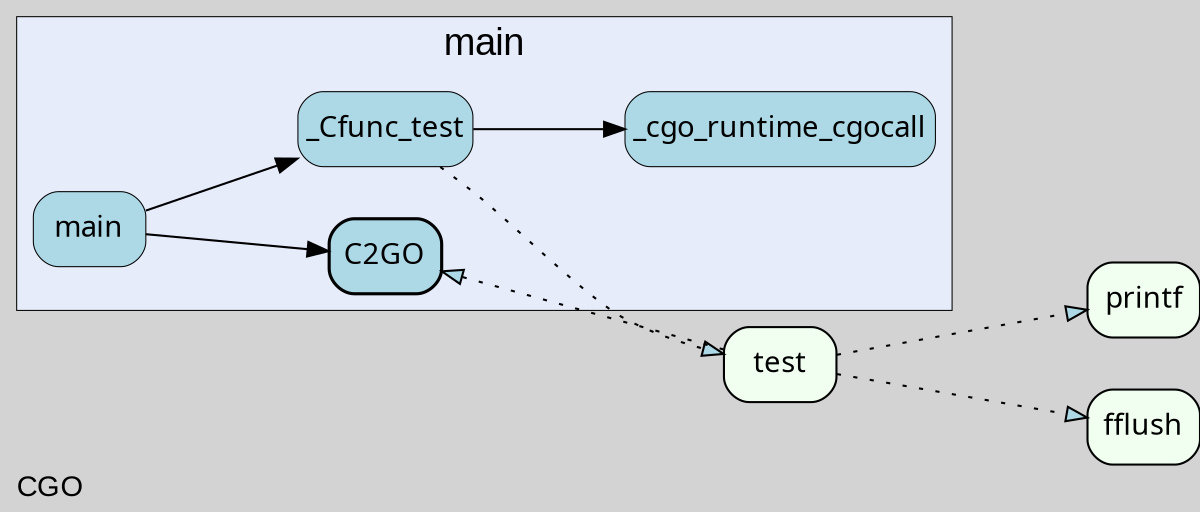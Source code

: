 digraph gocallvis {
    label="CGO";
    labeljust="l";
    fontname="Arial";
    fontsize="14";
    rankdir="LR";
    bgcolor="lightgray";
    style="solid";
    penwidth="0.5";
    pad="0.0";
    nodesep="0.35";

    node [shape="box" style="filled,rounded" fillcolor="honeydew" fontname="Verdana" penwidth="1.0" margin="0.05,0.0"];
    edge [minlen="2"]

    subgraph "cluster_focus" {
        labeljust="c";
fontsize="18";
bgcolor="#e6ecfa";
label="main";
labelloc="t";
        
        "CGO._Cfunc_test" [ label="_Cfunc_test" penwidth="0.5" tooltip="CGO._Cfunc_test | defined in 850c0c4bee3762953f7d98d785e2b77a2d9539167f7c95a53bce47cbe7436839-d:37\nat 850c0c4bee3762953f7d98d785e2b77a2d9539167f7c95a53bce47cbe7436839-d:38: calling [CGO._cgo_runtime_cgocall]" fillcolor="lightblue" ]
        "CGO._cgo_runtime_cgocall" [ fillcolor="lightblue" label="_cgo_runtime_cgocall" penwidth="0.5" tooltip="CGO._cgo_runtime_cgocall | defined in 850c0c4bee3762953f7d98d785e2b77a2d9539167f7c95a53bce47cbe7436839-d:23" ]
        "CGO.main" [ fillcolor="lightblue" label="main" penwidth="0.5" tooltip="CGO.main | defined in main.go:14\nat main.go:15: calling [CGO._Cfunc_test]\nat main.go:16: calling [CGO.C2GO]" ]
        "CGO.C2GO" [ fillcolor="lightblue" label="C2GO" penwidth="1.5" tooltip="CGO.C2GO | defined in callee.go:6" ]
        
    }

    "CGO._Cfunc_test" -> "CGO._cgo_runtime_cgocall" [ tooltip="at 850c0c4bee3762953f7d98d785e2b77a2d9539167f7c95a53bce47cbe7436839-d:38: calling [CGO._cgo_runtime_cgocall]" ]
    "CGO.main" -> "CGO._Cfunc_test" [ tooltip="at main.go:15: calling [CGO._Cfunc_test]" ]
    "CGO.main" -> "CGO.C2GO" [ tooltip="at main.go:16: calling [CGO.C2GO]" ]
    "test" -> "printf" [ label="" style="dotted,filled" tooltip="" fillcolor="lightblue" ]
    "test" -> "fflush" [ tooltip="" fillcolor="lightblue" label="" style="dotted,filled" ]
    "test" -> "CGO.C2GO" [ fillcolor="lightblue" label="" style="dotted,filled" tooltip="" ]
    "CGO._Cfunc_test" -> "test" [ fillcolor="lightblue" label="" style="dotted,filled" tooltip="" ]
}
